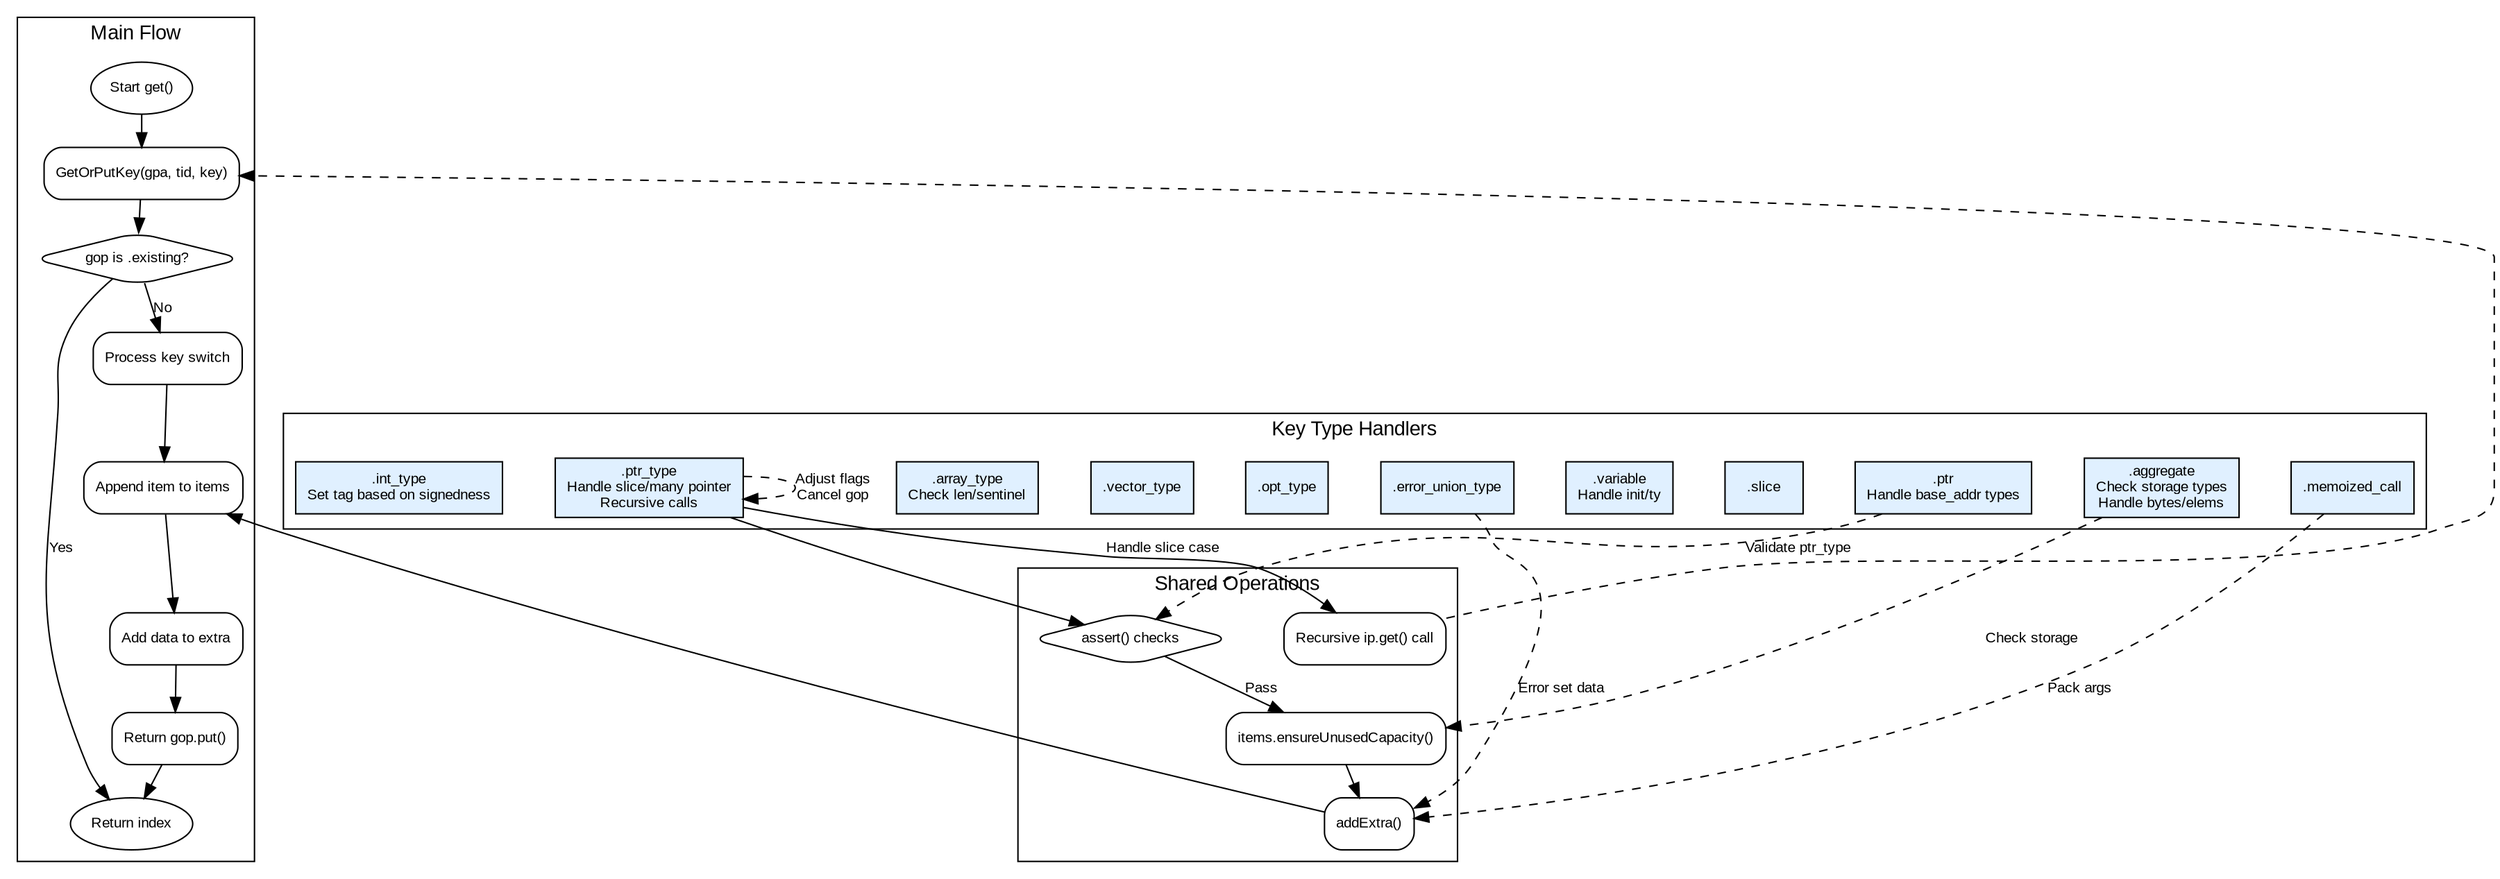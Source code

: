 
digraph flowchart {
    graph [fontname="Arial", nodesep=0.5, ranksep=0.3];
    node [fontname="Arial", shape=box, style="rounded", fontsize=10];
    edge [fontname="Arial", fontsize=10];

    start [label="Start get()", shape=ellipse];
    end [label="Return index", shape=ellipse];

    subgraph cluster_main {
        label="Main Flow";
        getOrPut [label="GetOrPutKey(gpa, tid, key)"];
        checkExisting [label="gop is .existing?", shape=diamond];
        processKey [label="Process key switch"];
        appendItem [label="Append item to items"];
        addExtra [label="Add data to extra"];
        returnPut [label="Return gop.put()"];

        start -> getOrPut;
        getOrPut -> checkExisting;
        checkExisting -> end [label="Yes"];
        checkExisting -> processKey [label="No"];
        processKey -> appendItem;
        appendItem -> addExtra;
        addExtra -> returnPut;
        returnPut -> end;
    }

    subgraph cluster_key_types {
        label="Key Type Handlers";
        node [style=filled, fillcolor="#e0f0ff"];

        intType [label=".int_type\nSet tag based on signedness"];
        ptrType [label=".ptr_type\nHandle slice/many pointer\nRecursive calls"];
        arrayType [label=".array_type\nCheck len/sentinel"];
        vectorType [label=".vector_type"];
        optType [label=".opt_type"];
        errorUnion [label=".error_union_type"];
        variable [label=".variable\nHandle init/ty"];
        slice [label=".slice"];
        ptr [label=".ptr\nHandle base_addr types"];
        aggregate [label=".aggregate\nCheck storage types\nHandle bytes/elems"];
        memoizedCall [label=".memoized_call"];

        processKey -> {intType ptrType arrayType vectorType optType errorUnion variable slice ptr aggregate memoizedCall} [style=invis];
    }

    subgraph cluster_common_ops {
        label="Shared Operations";
        node [fillcolor="#f0e0ff"];

        ensureCapacity [label="items.ensureUnusedCapacity()"];
        addExtraFunc [label="addExtra()"];
        assertChecks [label="assert() checks", shape=diamond];
        recursiveCall [label="Recursive ip.get() call"];

        ptrType -> assertChecks;
        assertChecks -> ensureCapacity [label="Pass"];
        ensureCapacity -> addExtraFunc;
        addExtraFunc -> appendItem;

        ptrType -> recursiveCall [label="Handle slice case"];
        recursiveCall -> getOrPut [style=dashed];
    }

    edge [style=dashed];
    ptrType -> ptrType [label="Adjust flags\nCancel gop"];
    aggregate -> ensureCapacity [label="Check storage"];
    ptr -> assertChecks [label="Validate ptr_type"];
    errorUnion -> addExtraFunc [label="Error set data"];
    memoizedCall -> addExtraFunc [label="Pack args"];
}
